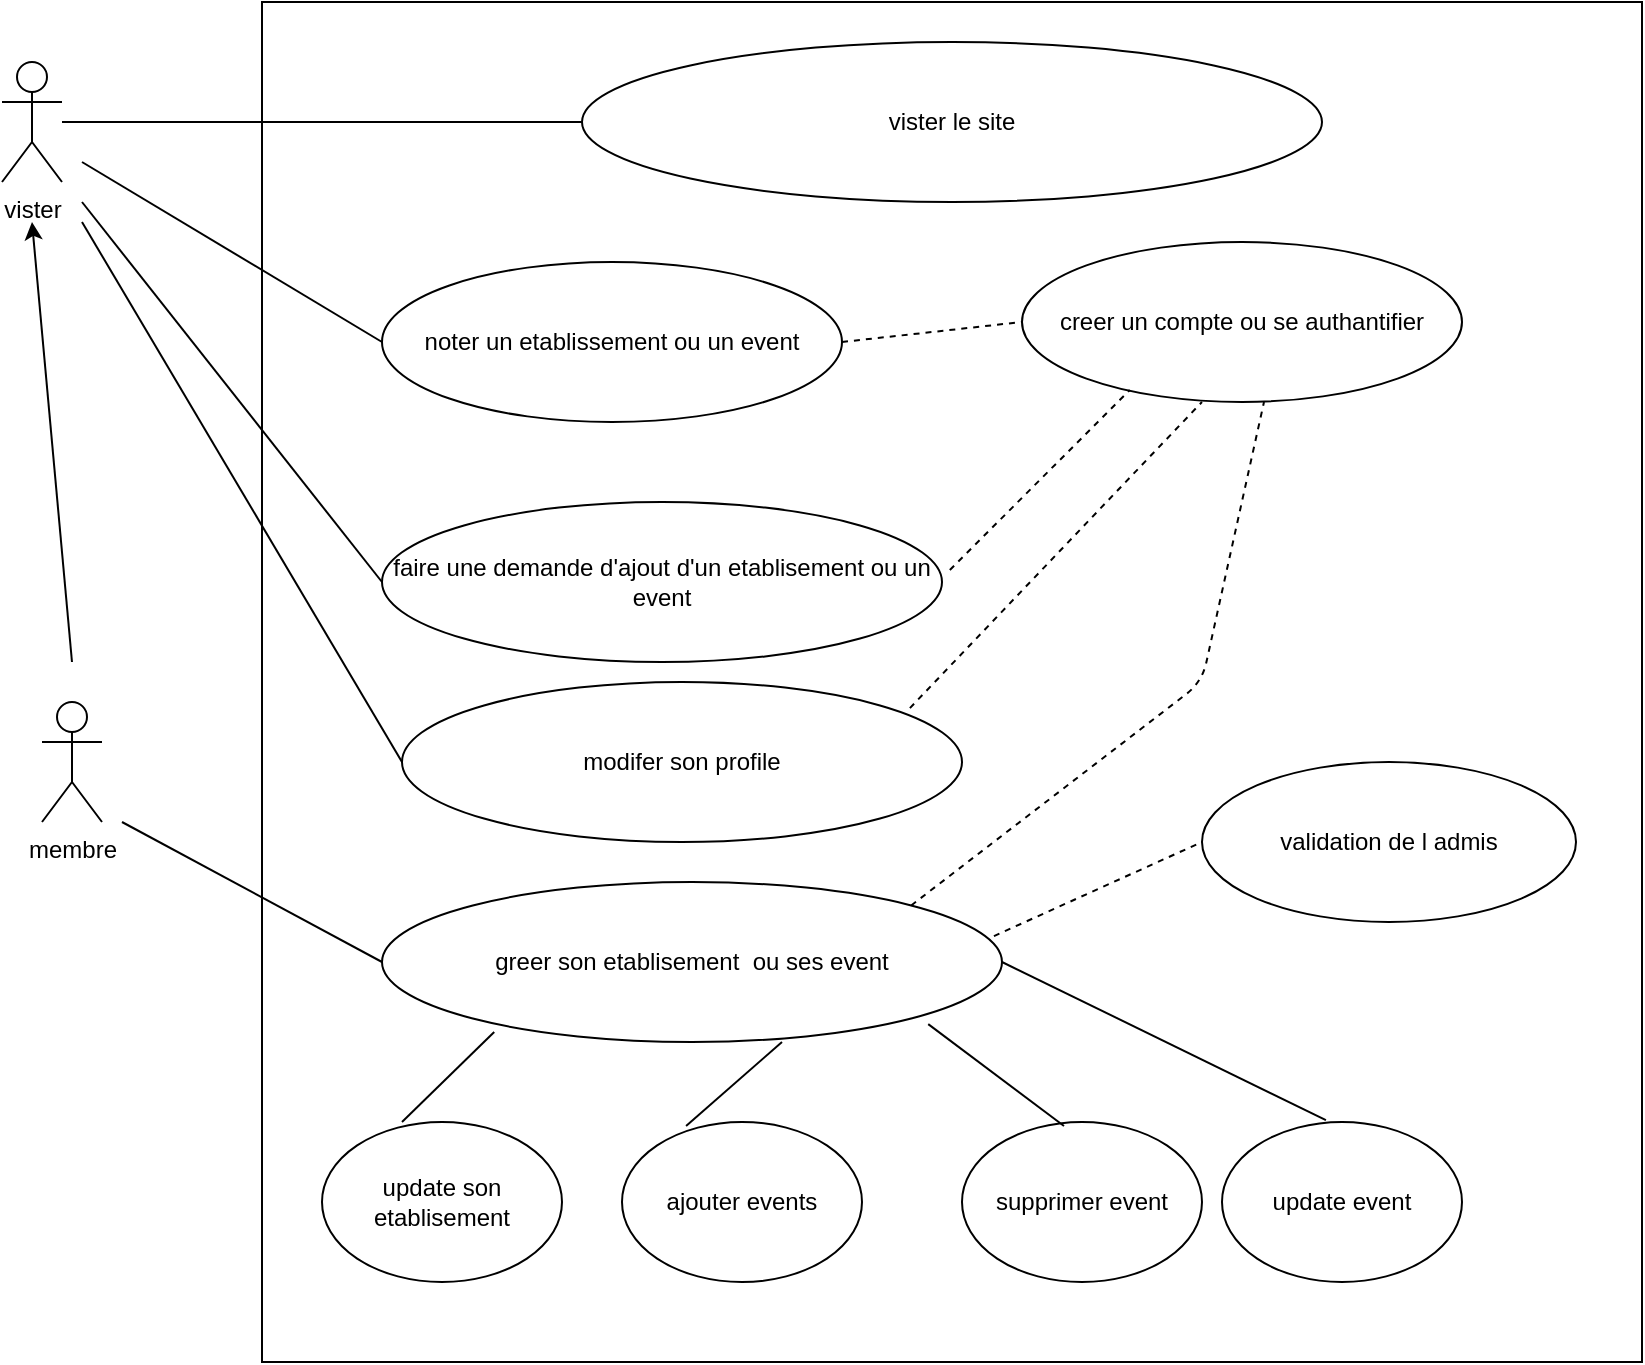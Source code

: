 <mxfile>
    <diagram id="xeLFS8wA_XOUB17auJeo" name="Page-1">
        <mxGraphModel dx="831" dy="478" grid="1" gridSize="10" guides="1" tooltips="1" connect="1" arrows="1" fold="1" page="1" pageScale="1" pageWidth="827" pageHeight="1169" math="0" shadow="0">
            <root>
                <mxCell id="0"/>
                <mxCell id="1" parent="0"/>
                <mxCell id="2" value="" style="rounded=0;whiteSpace=wrap;html=1;" vertex="1" parent="1">
                    <mxGeometry x="170" y="40" width="690" height="680" as="geometry"/>
                </mxCell>
                <mxCell id="3" value="vister" style="shape=umlActor;verticalLabelPosition=bottom;verticalAlign=top;html=1;outlineConnect=0;" vertex="1" parent="1">
                    <mxGeometry x="40" y="70" width="30" height="60" as="geometry"/>
                </mxCell>
                <mxCell id="4" value="vister le site" style="ellipse;whiteSpace=wrap;html=1;" vertex="1" parent="1">
                    <mxGeometry x="330" y="60" width="370" height="80" as="geometry"/>
                </mxCell>
                <mxCell id="6" value="creer un compte ou se authantifier" style="ellipse;whiteSpace=wrap;html=1;" vertex="1" parent="1">
                    <mxGeometry x="550" y="160" width="220" height="80" as="geometry"/>
                </mxCell>
                <mxCell id="7" value="" style="endArrow=none;html=1;entryX=0;entryY=0.5;entryDx=0;entryDy=0;" edge="1" parent="1" source="3" target="4">
                    <mxGeometry width="50" height="50" relative="1" as="geometry">
                        <mxPoint x="390" y="180" as="sourcePoint"/>
                        <mxPoint x="440" y="130" as="targetPoint"/>
                    </mxGeometry>
                </mxCell>
                <mxCell id="8" value="noter un etablissement ou un event" style="ellipse;whiteSpace=wrap;html=1;" vertex="1" parent="1">
                    <mxGeometry x="230" y="170" width="230" height="80" as="geometry"/>
                </mxCell>
                <mxCell id="9" value="" style="endArrow=none;html=1;exitX=0;exitY=0.5;exitDx=0;exitDy=0;" edge="1" parent="1" source="8">
                    <mxGeometry width="50" height="50" relative="1" as="geometry">
                        <mxPoint x="390" y="180" as="sourcePoint"/>
                        <mxPoint x="80" y="120" as="targetPoint"/>
                    </mxGeometry>
                </mxCell>
                <mxCell id="11" value="" style="endArrow=none;dashed=1;html=1;entryX=0;entryY=0.5;entryDx=0;entryDy=0;exitX=1;exitY=0.5;exitDx=0;exitDy=0;" edge="1" parent="1" source="8" target="6">
                    <mxGeometry width="50" height="50" relative="1" as="geometry">
                        <mxPoint x="390" y="180" as="sourcePoint"/>
                        <mxPoint x="440" y="130" as="targetPoint"/>
                    </mxGeometry>
                </mxCell>
                <mxCell id="12" value="faire une demande d'ajout d'un etablisement ou un event" style="ellipse;whiteSpace=wrap;html=1;" vertex="1" parent="1">
                    <mxGeometry x="230" y="290" width="280" height="80" as="geometry"/>
                </mxCell>
                <mxCell id="13" value="" style="endArrow=none;html=1;entryX=0;entryY=0.5;entryDx=0;entryDy=0;" edge="1" parent="1" target="12">
                    <mxGeometry width="50" height="50" relative="1" as="geometry">
                        <mxPoint x="80" y="140" as="sourcePoint"/>
                        <mxPoint x="440" y="130" as="targetPoint"/>
                    </mxGeometry>
                </mxCell>
                <mxCell id="14" value="" style="endArrow=none;dashed=1;html=1;entryX=0.245;entryY=0.925;entryDx=0;entryDy=0;entryPerimeter=0;exitX=1.014;exitY=0.425;exitDx=0;exitDy=0;exitPerimeter=0;" edge="1" parent="1" source="12" target="6">
                    <mxGeometry width="50" height="50" relative="1" as="geometry">
                        <mxPoint x="390" y="180" as="sourcePoint"/>
                        <mxPoint x="440" y="130" as="targetPoint"/>
                    </mxGeometry>
                </mxCell>
                <mxCell id="15" value="membre" style="shape=umlActor;verticalLabelPosition=bottom;verticalAlign=top;html=1;outlineConnect=0;" vertex="1" parent="1">
                    <mxGeometry x="60" y="390" width="30" height="60" as="geometry"/>
                </mxCell>
                <mxCell id="16" value="" style="endArrow=classic;html=1;" edge="1" parent="1">
                    <mxGeometry width="50" height="50" relative="1" as="geometry">
                        <mxPoint x="75" y="370" as="sourcePoint"/>
                        <mxPoint x="55" y="150" as="targetPoint"/>
                    </mxGeometry>
                </mxCell>
                <mxCell id="17" value="greer son etablisement&amp;nbsp; ou ses event" style="ellipse;whiteSpace=wrap;html=1;" vertex="1" parent="1">
                    <mxGeometry x="230" y="480" width="310" height="80" as="geometry"/>
                </mxCell>
                <mxCell id="18" value="modifer son profile" style="ellipse;whiteSpace=wrap;html=1;" vertex="1" parent="1">
                    <mxGeometry x="240" y="380" width="280" height="80" as="geometry"/>
                </mxCell>
                <mxCell id="19" value="" style="endArrow=none;html=1;exitX=0;exitY=0.5;exitDx=0;exitDy=0;" edge="1" parent="1" source="18">
                    <mxGeometry width="50" height="50" relative="1" as="geometry">
                        <mxPoint x="390" y="330" as="sourcePoint"/>
                        <mxPoint x="80" y="150" as="targetPoint"/>
                    </mxGeometry>
                </mxCell>
                <mxCell id="20" value="" style="endArrow=none;html=1;exitX=0;exitY=0.5;exitDx=0;exitDy=0;" edge="1" parent="1" source="17">
                    <mxGeometry width="50" height="50" relative="1" as="geometry">
                        <mxPoint x="390" y="330" as="sourcePoint"/>
                        <mxPoint x="100" y="450" as="targetPoint"/>
                    </mxGeometry>
                </mxCell>
                <mxCell id="21" value="" style="endArrow=none;dashed=1;html=1;entryX=0.409;entryY=1;entryDx=0;entryDy=0;entryPerimeter=0;exitX=0.907;exitY=0.163;exitDx=0;exitDy=0;exitPerimeter=0;" edge="1" parent="1" source="18" target="6">
                    <mxGeometry width="50" height="50" relative="1" as="geometry">
                        <mxPoint x="390" y="330" as="sourcePoint"/>
                        <mxPoint x="440" y="280" as="targetPoint"/>
                    </mxGeometry>
                </mxCell>
                <mxCell id="22" value="" style="endArrow=none;dashed=1;html=1;entryX=0.55;entryY=1;entryDx=0;entryDy=0;entryPerimeter=0;exitX=1;exitY=0;exitDx=0;exitDy=0;" edge="1" parent="1" source="17" target="6">
                    <mxGeometry width="50" height="50" relative="1" as="geometry">
                        <mxPoint x="390" y="330" as="sourcePoint"/>
                        <mxPoint x="440" y="280" as="targetPoint"/>
                        <Array as="points">
                            <mxPoint x="640" y="380"/>
                        </Array>
                    </mxGeometry>
                </mxCell>
                <mxCell id="23" value="update son etablisement" style="ellipse;whiteSpace=wrap;html=1;" vertex="1" parent="1">
                    <mxGeometry x="200" y="600" width="120" height="80" as="geometry"/>
                </mxCell>
                <mxCell id="24" value="ajouter events" style="ellipse;whiteSpace=wrap;html=1;" vertex="1" parent="1">
                    <mxGeometry x="350" y="600" width="120" height="80" as="geometry"/>
                </mxCell>
                <mxCell id="25" value="supprimer event" style="ellipse;whiteSpace=wrap;html=1;" vertex="1" parent="1">
                    <mxGeometry x="520" y="600" width="120" height="80" as="geometry"/>
                </mxCell>
                <mxCell id="26" value="update event" style="ellipse;whiteSpace=wrap;html=1;" vertex="1" parent="1">
                    <mxGeometry x="650" y="600" width="120" height="80" as="geometry"/>
                </mxCell>
                <mxCell id="27" value="" style="endArrow=none;html=1;entryX=0.181;entryY=0.938;entryDx=0;entryDy=0;entryPerimeter=0;" edge="1" parent="1" target="17">
                    <mxGeometry width="50" height="50" relative="1" as="geometry">
                        <mxPoint x="240" y="600" as="sourcePoint"/>
                        <mxPoint x="290" y="550" as="targetPoint"/>
                    </mxGeometry>
                </mxCell>
                <mxCell id="28" value="" style="endArrow=none;html=1;exitX=0.267;exitY=0.025;exitDx=0;exitDy=0;exitPerimeter=0;" edge="1" parent="1" source="24">
                    <mxGeometry width="50" height="50" relative="1" as="geometry">
                        <mxPoint x="380" y="610" as="sourcePoint"/>
                        <mxPoint x="430" y="560" as="targetPoint"/>
                    </mxGeometry>
                </mxCell>
                <mxCell id="29" value="" style="endArrow=none;html=1;exitX=0.425;exitY=0.025;exitDx=0;exitDy=0;exitPerimeter=0;entryX=0.881;entryY=0.888;entryDx=0;entryDy=0;entryPerimeter=0;" edge="1" parent="1" source="25" target="17">
                    <mxGeometry width="50" height="50" relative="1" as="geometry">
                        <mxPoint x="500" y="600" as="sourcePoint"/>
                        <mxPoint x="550" y="550" as="targetPoint"/>
                    </mxGeometry>
                </mxCell>
                <mxCell id="30" value="" style="endArrow=none;html=1;entryX=0.433;entryY=-0.012;entryDx=0;entryDy=0;entryPerimeter=0;exitX=1;exitY=0.5;exitDx=0;exitDy=0;" edge="1" parent="1" source="17" target="26">
                    <mxGeometry width="50" height="50" relative="1" as="geometry">
                        <mxPoint x="390" y="510" as="sourcePoint"/>
                        <mxPoint x="440" y="460" as="targetPoint"/>
                    </mxGeometry>
                </mxCell>
                <mxCell id="31" value="validation de l admis" style="ellipse;whiteSpace=wrap;html=1;" vertex="1" parent="1">
                    <mxGeometry x="640" y="420" width="187" height="80" as="geometry"/>
                </mxCell>
                <mxCell id="32" value="" style="endArrow=none;dashed=1;html=1;entryX=0;entryY=0.5;entryDx=0;entryDy=0;exitX=0.987;exitY=0.338;exitDx=0;exitDy=0;exitPerimeter=0;" edge="1" parent="1" source="17" target="31">
                    <mxGeometry width="50" height="50" relative="1" as="geometry">
                        <mxPoint x="440" y="510" as="sourcePoint"/>
                        <mxPoint x="490" y="460" as="targetPoint"/>
                    </mxGeometry>
                </mxCell>
            </root>
        </mxGraphModel>
    </diagram>
</mxfile>